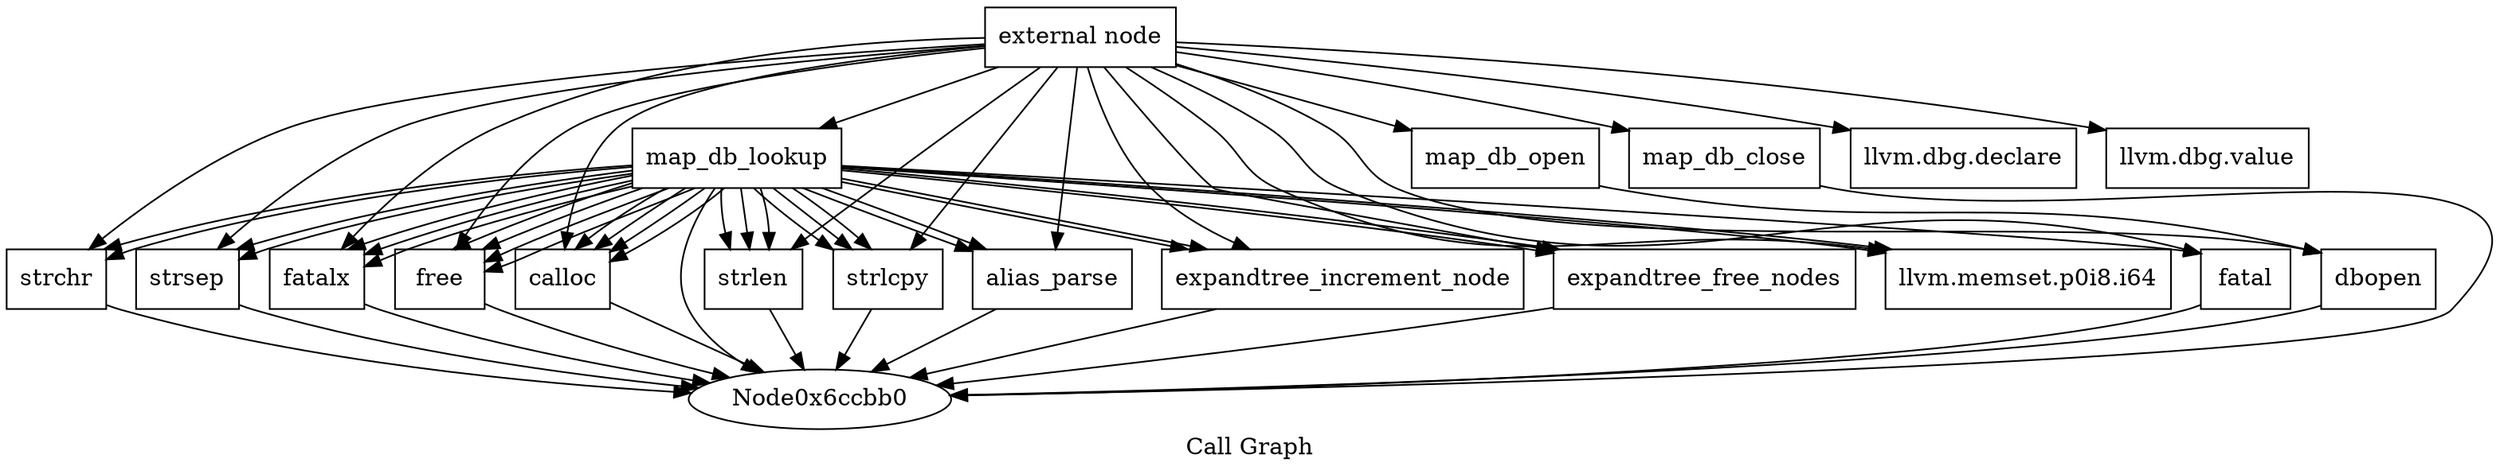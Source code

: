 digraph "Call Graph" {
	label="Call Graph";

	Node0x6ccb80 [shape=record,label="{external node}"];
	Node0x6ccb80 -> Node0x6ccbe0;
	Node0x6ccb80 -> Node0x6ccca0;
	Node0x6ccb80 -> Node0x6cccd0;
	Node0x6ccb80 -> Node0x694da0;
	Node0x6ccb80 -> Node0x693de0;
	Node0x6ccb80 -> Node0x6ccd30;
	Node0x6ccb80 -> Node0x696fd0;
	Node0x6ccb80 -> Node0x693ea0;
	Node0x6ccb80 -> Node0x6965d0;
	Node0x6ccb80 -> Node0x6ccd00;
	Node0x6ccb80 -> Node0x6ccda0;
	Node0x6ccb80 -> Node0x696e30;
	Node0x6ccb80 -> Node0x696e60;
	Node0x6ccb80 -> Node0x693d70;
	Node0x6ccb80 -> Node0x6cce60;
	Node0x6ccb80 -> Node0x6ccdf0;
	Node0x6ccb80 -> Node0x6ccc40;
	Node0x6ccb80 -> Node0x694860;
	Node0x693de0 [shape=record,label="{free}"];
	Node0x693de0 -> Node0x6ccbb0;
	Node0x6ccbe0 [shape=record,label="{map_db_open}"];
	Node0x6ccbe0 -> Node0x6ccc40;
	Node0x6ccca0 [shape=record,label="{map_db_close}"];
	Node0x6ccca0 -> Node0x6ccbb0;
	Node0x6cccd0 [shape=record,label="{map_db_lookup}"];
	Node0x6cccd0 -> Node0x6ccd00;
	Node0x6cccd0 -> Node0x6ccbb0;
	Node0x6cccd0 -> Node0x6ccd30;
	Node0x6cccd0 -> Node0x6ccdf0;
	Node0x6cccd0 -> Node0x6cce60;
	Node0x6cccd0 -> Node0x6ccd30;
	Node0x6cccd0 -> Node0x696fd0;
	Node0x6cccd0 -> Node0x6965d0;
	Node0x6cccd0 -> Node0x6ccd00;
	Node0x6cccd0 -> Node0x6ccda0;
	Node0x6cccd0 -> Node0x696e30;
	Node0x6cccd0 -> Node0x696e60;
	Node0x6cccd0 -> Node0x693d70;
	Node0x6cccd0 -> Node0x693de0;
	Node0x6cccd0 -> Node0x693ea0;
	Node0x6cccd0 -> Node0x6ccd30;
	Node0x6cccd0 -> Node0x696fd0;
	Node0x6cccd0 -> Node0x6cce60;
	Node0x6cccd0 -> Node0x6cce60;
	Node0x6cccd0 -> Node0x693de0;
	Node0x6cccd0 -> Node0x6ccd30;
	Node0x6cccd0 -> Node0x696fd0;
	Node0x6cccd0 -> Node0x693ea0;
	Node0x6cccd0 -> Node0x6965d0;
	Node0x6cccd0 -> Node0x6ccd00;
	Node0x6cccd0 -> Node0x6ccda0;
	Node0x6cccd0 -> Node0x696e30;
	Node0x6cccd0 -> Node0x696e60;
	Node0x6cccd0 -> Node0x693d70;
	Node0x6cccd0 -> Node0x693de0;
	Node0x6cccd0 -> Node0x693de0;
	Node0x694da0 [shape=record,label="{llvm.dbg.declare}"];
	Node0x696e60 [shape=record,label="{expandtree_increment_node}"];
	Node0x696e60 -> Node0x6ccbb0;
	Node0x693d70 [shape=record,label="{expandtree_free_nodes}"];
	Node0x693d70 -> Node0x6ccbb0;
	Node0x6ccd30 [shape=record,label="{calloc}"];
	Node0x6ccd30 -> Node0x6ccbb0;
	Node0x696fd0 [shape=record,label="{fatalx}"];
	Node0x696fd0 -> Node0x6ccbb0;
	Node0x693ea0 [shape=record,label="{strchr}"];
	Node0x693ea0 -> Node0x6ccbb0;
	Node0x6965d0 [shape=record,label="{strsep}"];
	Node0x6965d0 -> Node0x6ccbb0;
	Node0x6ccd00 [shape=record,label="{strlen}"];
	Node0x6ccd00 -> Node0x6ccbb0;
	Node0x6ccda0 [shape=record,label="{llvm.memset.p0i8.i64}"];
	Node0x696e30 [shape=record,label="{alias_parse}"];
	Node0x696e30 -> Node0x6ccbb0;
	Node0x6cce60 [shape=record,label="{strlcpy}"];
	Node0x6cce60 -> Node0x6ccbb0;
	Node0x6ccdf0 [shape=record,label="{fatal}"];
	Node0x6ccdf0 -> Node0x6ccbb0;
	Node0x6ccc40 [shape=record,label="{dbopen}"];
	Node0x6ccc40 -> Node0x6ccbb0;
	Node0x694860 [shape=record,label="{llvm.dbg.value}"];
}
